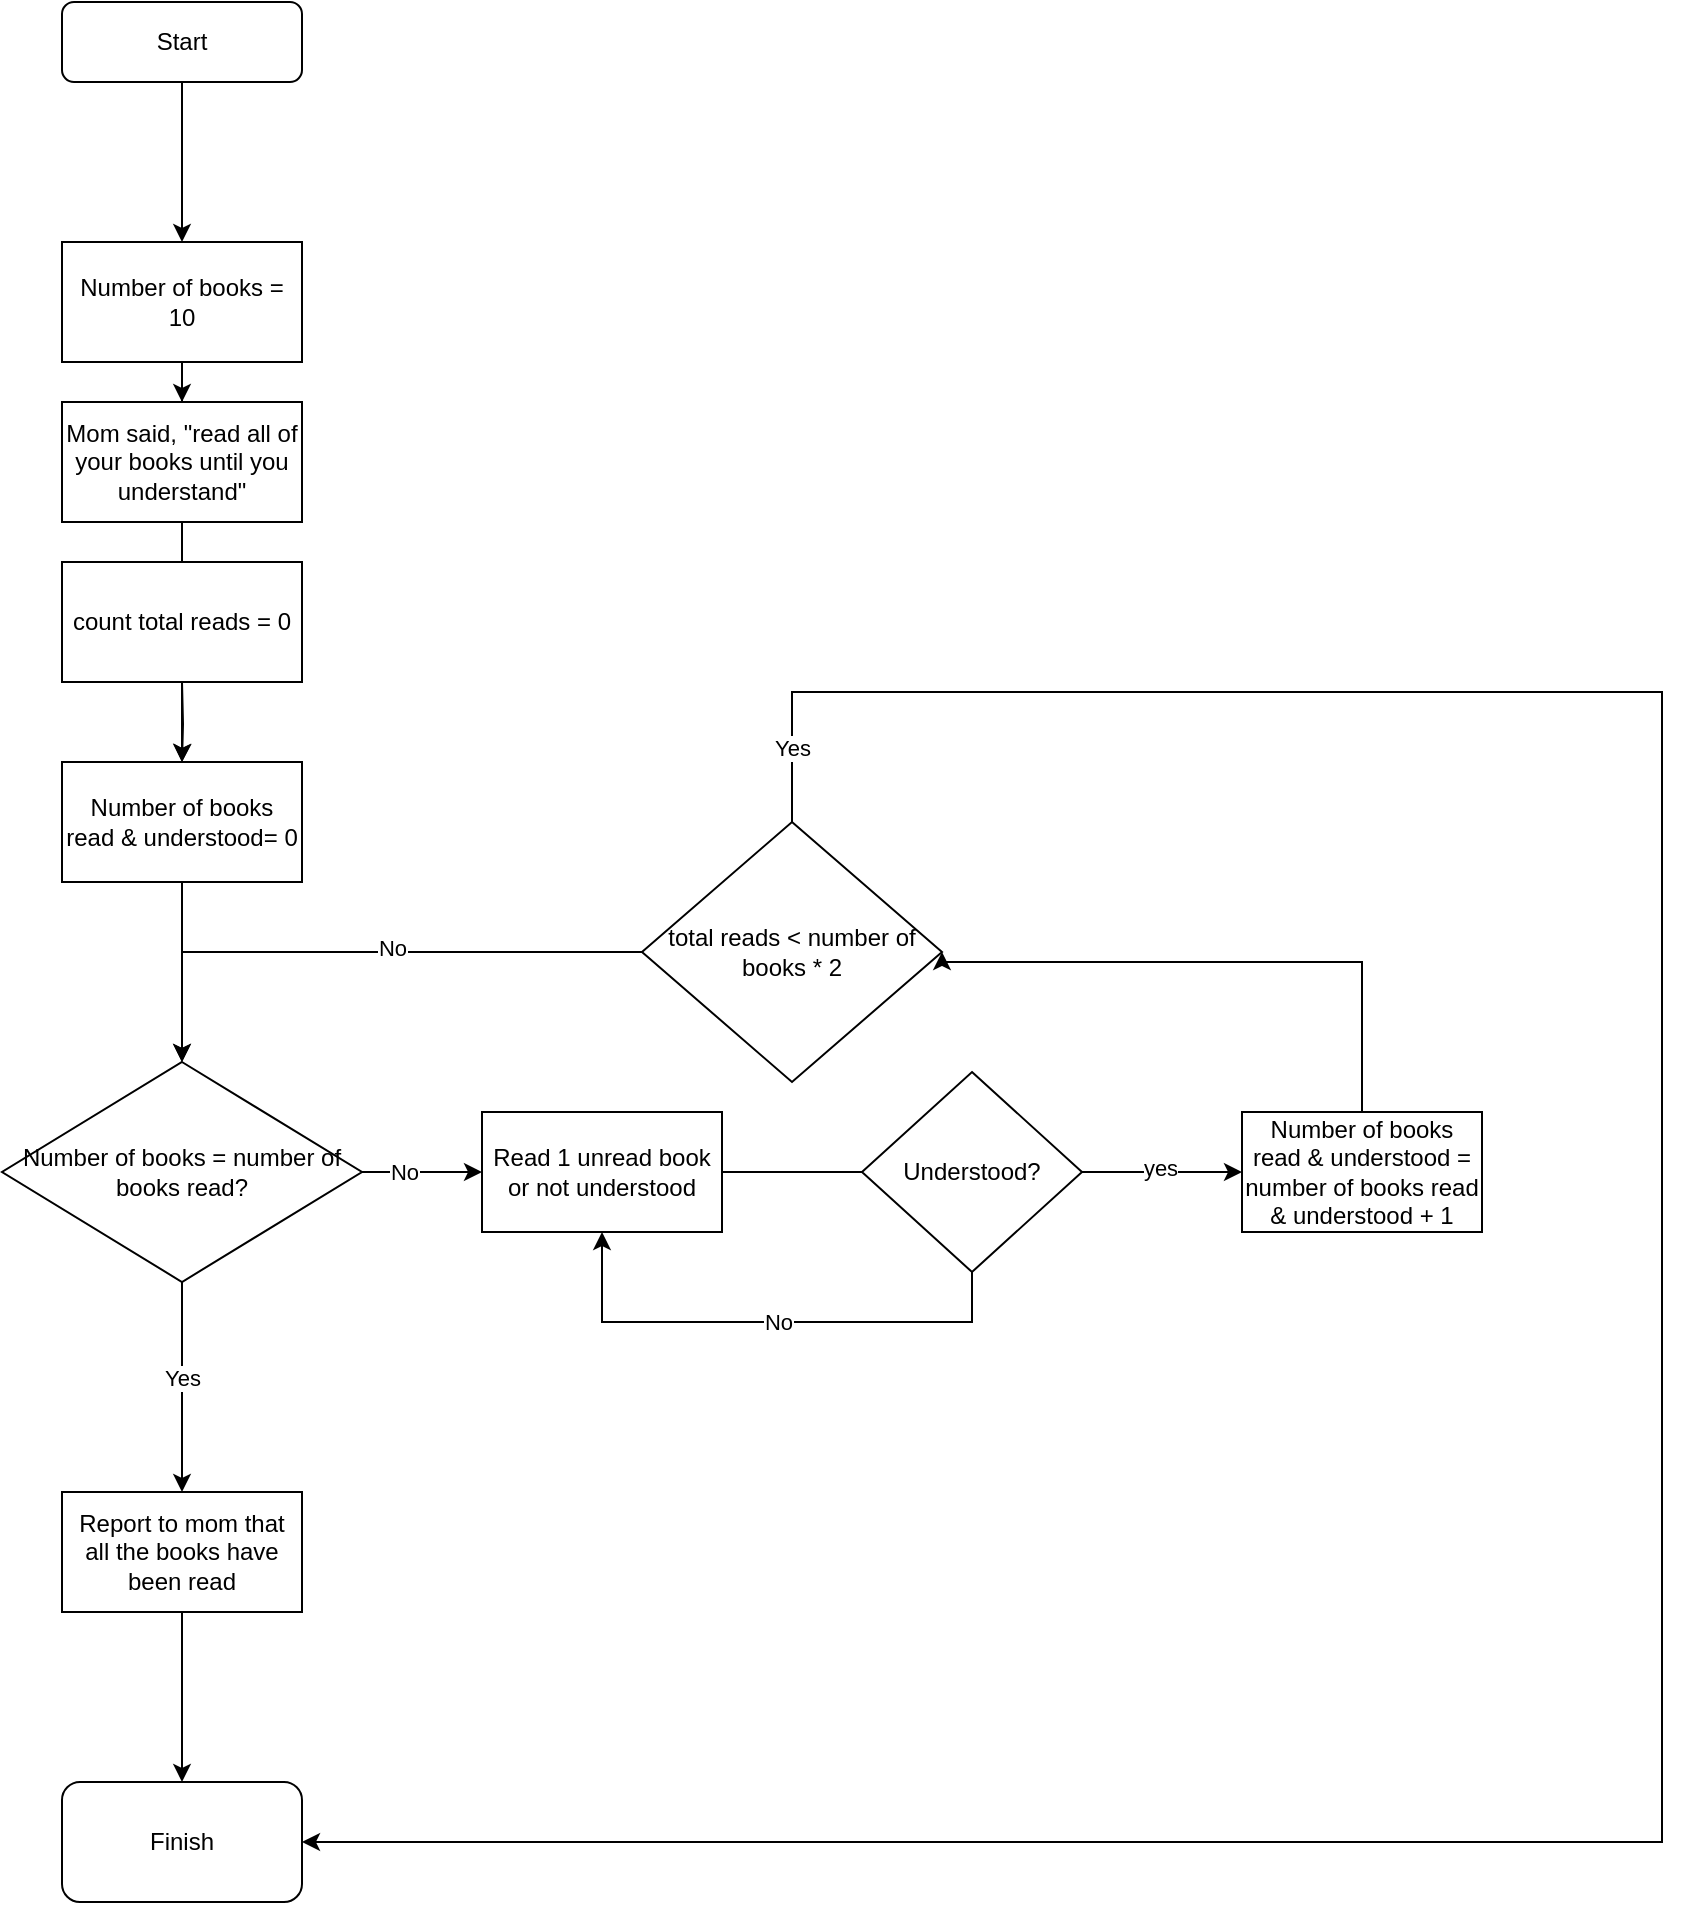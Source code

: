 <mxfile version="16.5.2" type="github">
  <diagram id="C5RBs43oDa-KdzZeNtuy" name="Page-1">
    <mxGraphModel dx="946" dy="646" grid="1" gridSize="10" guides="1" tooltips="1" connect="1" arrows="1" fold="1" page="1" pageScale="1" pageWidth="827" pageHeight="1169" math="0" shadow="0">
      <root>
        <mxCell id="WIyWlLk6GJQsqaUBKTNV-0" />
        <mxCell id="WIyWlLk6GJQsqaUBKTNV-1" parent="WIyWlLk6GJQsqaUBKTNV-0" />
        <mxCell id="MmgOfs4JkYU5Ez-4q49p-0" style="edgeStyle=orthogonalEdgeStyle;rounded=0;orthogonalLoop=1;jettySize=auto;html=1;entryX=0.5;entryY=0;entryDx=0;entryDy=0;" parent="WIyWlLk6GJQsqaUBKTNV-1" source="MmgOfs4JkYU5Ez-4q49p-1" target="MmgOfs4JkYU5Ez-4q49p-3" edge="1">
          <mxGeometry relative="1" as="geometry" />
        </mxCell>
        <mxCell id="MmgOfs4JkYU5Ez-4q49p-1" value="Start" style="rounded=1;whiteSpace=wrap;html=1;fontSize=12;glass=0;strokeWidth=1;shadow=0;" parent="WIyWlLk6GJQsqaUBKTNV-1" vertex="1">
          <mxGeometry x="80" y="40" width="120" height="40" as="geometry" />
        </mxCell>
        <mxCell id="MmgOfs4JkYU5Ez-4q49p-2" value="" style="edgeStyle=orthogonalEdgeStyle;rounded=0;orthogonalLoop=1;jettySize=auto;html=1;" parent="WIyWlLk6GJQsqaUBKTNV-1" source="MmgOfs4JkYU5Ez-4q49p-3" target="MmgOfs4JkYU5Ez-4q49p-5" edge="1">
          <mxGeometry relative="1" as="geometry" />
        </mxCell>
        <mxCell id="MmgOfs4JkYU5Ez-4q49p-3" value="Number of books = 10" style="rounded=0;whiteSpace=wrap;html=1;" parent="WIyWlLk6GJQsqaUBKTNV-1" vertex="1">
          <mxGeometry x="80" y="160" width="120" height="60" as="geometry" />
        </mxCell>
        <mxCell id="MmgOfs4JkYU5Ez-4q49p-4" value="" style="edgeStyle=orthogonalEdgeStyle;rounded=0;orthogonalLoop=1;jettySize=auto;html=1;entryX=0.5;entryY=0;entryDx=0;entryDy=0;" parent="WIyWlLk6GJQsqaUBKTNV-1" source="MmgOfs4JkYU5Ez-4q49p-5" target="MmgOfs4JkYU5Ez-4q49p-20" edge="1">
          <mxGeometry relative="1" as="geometry">
            <mxPoint x="140" y="320" as="targetPoint" />
          </mxGeometry>
        </mxCell>
        <mxCell id="MmgOfs4JkYU5Ez-4q49p-5" value="Mom said, &quot;read all of your books until you understand&quot;" style="whiteSpace=wrap;html=1;rounded=0;" parent="WIyWlLk6GJQsqaUBKTNV-1" vertex="1">
          <mxGeometry x="80" y="240" width="120" height="60" as="geometry" />
        </mxCell>
        <mxCell id="MmgOfs4JkYU5Ez-4q49p-21" value="" style="edgeStyle=orthogonalEdgeStyle;rounded=0;orthogonalLoop=1;jettySize=auto;html=1;" parent="WIyWlLk6GJQsqaUBKTNV-1" target="MmgOfs4JkYU5Ez-4q49p-20" edge="1">
          <mxGeometry relative="1" as="geometry">
            <mxPoint x="140" y="380" as="sourcePoint" />
          </mxGeometry>
        </mxCell>
        <mxCell id="MmgOfs4JkYU5Ez-4q49p-8" value="" style="edgeStyle=orthogonalEdgeStyle;rounded=0;orthogonalLoop=1;jettySize=auto;html=1;" parent="WIyWlLk6GJQsqaUBKTNV-1" source="MmgOfs4JkYU5Ez-4q49p-12" target="MmgOfs4JkYU5Ez-4q49p-14" edge="1">
          <mxGeometry relative="1" as="geometry" />
        </mxCell>
        <mxCell id="MmgOfs4JkYU5Ez-4q49p-9" value="No" style="edgeLabel;html=1;align=center;verticalAlign=middle;resizable=0;points=[];" parent="MmgOfs4JkYU5Ez-4q49p-8" vertex="1" connectable="0">
          <mxGeometry x="-0.309" relative="1" as="geometry">
            <mxPoint as="offset" />
          </mxGeometry>
        </mxCell>
        <mxCell id="MmgOfs4JkYU5Ez-4q49p-10" value="" style="edgeStyle=orthogonalEdgeStyle;rounded=0;orthogonalLoop=1;jettySize=auto;html=1;" parent="WIyWlLk6GJQsqaUBKTNV-1" source="MmgOfs4JkYU5Ez-4q49p-12" target="MmgOfs4JkYU5Ez-4q49p-18" edge="1">
          <mxGeometry relative="1" as="geometry" />
        </mxCell>
        <mxCell id="MmgOfs4JkYU5Ez-4q49p-11" value="Yes" style="edgeLabel;html=1;align=center;verticalAlign=middle;resizable=0;points=[];" parent="MmgOfs4JkYU5Ez-4q49p-10" vertex="1" connectable="0">
          <mxGeometry x="-0.086" relative="1" as="geometry">
            <mxPoint as="offset" />
          </mxGeometry>
        </mxCell>
        <mxCell id="MmgOfs4JkYU5Ez-4q49p-12" value="Number of books = number of books read?" style="rhombus;whiteSpace=wrap;html=1;rounded=0;" parent="WIyWlLk6GJQsqaUBKTNV-1" vertex="1">
          <mxGeometry x="50" y="570" width="180" height="110" as="geometry" />
        </mxCell>
        <mxCell id="MmgOfs4JkYU5Ez-4q49p-13" value="" style="edgeStyle=orthogonalEdgeStyle;rounded=0;orthogonalLoop=1;jettySize=auto;html=1;startArrow=none;" parent="WIyWlLk6GJQsqaUBKTNV-1" source="MmgOfs4JkYU5Ez-4q49p-23" target="MmgOfs4JkYU5Ez-4q49p-16" edge="1">
          <mxGeometry relative="1" as="geometry" />
        </mxCell>
        <mxCell id="MmgOfs4JkYU5Ez-4q49p-25" value="yes" style="edgeLabel;html=1;align=center;verticalAlign=middle;resizable=0;points=[];" parent="MmgOfs4JkYU5Ez-4q49p-13" vertex="1" connectable="0">
          <mxGeometry x="-0.025" y="2" relative="1" as="geometry">
            <mxPoint as="offset" />
          </mxGeometry>
        </mxCell>
        <mxCell id="MmgOfs4JkYU5Ez-4q49p-14" value="Read 1 unread book or not understood" style="whiteSpace=wrap;html=1;rounded=0;" parent="WIyWlLk6GJQsqaUBKTNV-1" vertex="1">
          <mxGeometry x="290" y="595" width="120" height="60" as="geometry" />
        </mxCell>
        <mxCell id="MmgOfs4JkYU5Ez-4q49p-41" style="edgeStyle=orthogonalEdgeStyle;rounded=0;orthogonalLoop=1;jettySize=auto;html=1;entryX=1;entryY=0.5;entryDx=0;entryDy=0;" parent="WIyWlLk6GJQsqaUBKTNV-1" source="MmgOfs4JkYU5Ez-4q49p-16" target="MmgOfs4JkYU5Ez-4q49p-39" edge="1">
          <mxGeometry relative="1" as="geometry">
            <Array as="points">
              <mxPoint x="730" y="520" />
            </Array>
          </mxGeometry>
        </mxCell>
        <mxCell id="MmgOfs4JkYU5Ez-4q49p-16" value="Number of books read &amp;amp; understood = number of books read &amp;amp; understood + 1" style="whiteSpace=wrap;html=1;rounded=0;" parent="WIyWlLk6GJQsqaUBKTNV-1" vertex="1">
          <mxGeometry x="670" y="595" width="120" height="60" as="geometry" />
        </mxCell>
        <mxCell id="MmgOfs4JkYU5Ez-4q49p-17" style="edgeStyle=orthogonalEdgeStyle;rounded=0;orthogonalLoop=1;jettySize=auto;html=1;" parent="WIyWlLk6GJQsqaUBKTNV-1" source="MmgOfs4JkYU5Ez-4q49p-18" target="MmgOfs4JkYU5Ez-4q49p-19" edge="1">
          <mxGeometry relative="1" as="geometry" />
        </mxCell>
        <mxCell id="MmgOfs4JkYU5Ez-4q49p-18" value="Report to mom that all the books have been read" style="whiteSpace=wrap;html=1;rounded=0;" parent="WIyWlLk6GJQsqaUBKTNV-1" vertex="1">
          <mxGeometry x="80" y="785" width="120" height="60" as="geometry" />
        </mxCell>
        <mxCell id="MmgOfs4JkYU5Ez-4q49p-19" value="Finish" style="rounded=1;whiteSpace=wrap;html=1;" parent="WIyWlLk6GJQsqaUBKTNV-1" vertex="1">
          <mxGeometry x="80" y="930" width="120" height="60" as="geometry" />
        </mxCell>
        <mxCell id="MmgOfs4JkYU5Ez-4q49p-22" value="" style="edgeStyle=orthogonalEdgeStyle;rounded=0;orthogonalLoop=1;jettySize=auto;html=1;" parent="WIyWlLk6GJQsqaUBKTNV-1" source="MmgOfs4JkYU5Ez-4q49p-20" target="MmgOfs4JkYU5Ez-4q49p-12" edge="1">
          <mxGeometry relative="1" as="geometry" />
        </mxCell>
        <mxCell id="MmgOfs4JkYU5Ez-4q49p-20" value="Number of books read &amp;amp; understood= 0" style="whiteSpace=wrap;html=1;rounded=0;" parent="WIyWlLk6GJQsqaUBKTNV-1" vertex="1">
          <mxGeometry x="80" y="420" width="120" height="60" as="geometry" />
        </mxCell>
        <mxCell id="MmgOfs4JkYU5Ez-4q49p-29" value="" style="edgeStyle=orthogonalEdgeStyle;rounded=0;orthogonalLoop=1;jettySize=auto;html=1;entryX=0.5;entryY=1;entryDx=0;entryDy=0;" parent="WIyWlLk6GJQsqaUBKTNV-1" source="MmgOfs4JkYU5Ez-4q49p-23" target="MmgOfs4JkYU5Ez-4q49p-14" edge="1">
          <mxGeometry relative="1" as="geometry">
            <mxPoint x="535" y="745" as="targetPoint" />
            <Array as="points">
              <mxPoint x="535" y="700" />
              <mxPoint x="350" y="700" />
            </Array>
          </mxGeometry>
        </mxCell>
        <mxCell id="MmgOfs4JkYU5Ez-4q49p-38" value="No" style="edgeLabel;html=1;align=center;verticalAlign=middle;resizable=0;points=[];" parent="MmgOfs4JkYU5Ez-4q49p-29" vertex="1" connectable="0">
          <mxGeometry x="-0.043" relative="1" as="geometry">
            <mxPoint as="offset" />
          </mxGeometry>
        </mxCell>
        <mxCell id="MmgOfs4JkYU5Ez-4q49p-23" value="Understood?" style="rhombus;whiteSpace=wrap;html=1;rounded=0;" parent="WIyWlLk6GJQsqaUBKTNV-1" vertex="1">
          <mxGeometry x="480" y="575" width="110" height="100" as="geometry" />
        </mxCell>
        <mxCell id="MmgOfs4JkYU5Ez-4q49p-24" value="" style="edgeStyle=orthogonalEdgeStyle;rounded=0;orthogonalLoop=1;jettySize=auto;html=1;endArrow=none;" parent="WIyWlLk6GJQsqaUBKTNV-1" source="MmgOfs4JkYU5Ez-4q49p-14" target="MmgOfs4JkYU5Ez-4q49p-23" edge="1">
          <mxGeometry relative="1" as="geometry">
            <mxPoint x="410" y="625" as="sourcePoint" />
            <mxPoint x="670" y="625" as="targetPoint" />
          </mxGeometry>
        </mxCell>
        <mxCell id="MmgOfs4JkYU5Ez-4q49p-42" style="edgeStyle=orthogonalEdgeStyle;rounded=0;orthogonalLoop=1;jettySize=auto;html=1;entryX=0.5;entryY=0;entryDx=0;entryDy=0;" parent="WIyWlLk6GJQsqaUBKTNV-1" source="MmgOfs4JkYU5Ez-4q49p-39" target="MmgOfs4JkYU5Ez-4q49p-12" edge="1">
          <mxGeometry relative="1" as="geometry" />
        </mxCell>
        <mxCell id="MmgOfs4JkYU5Ez-4q49p-43" value="No" style="edgeLabel;html=1;align=center;verticalAlign=middle;resizable=0;points=[];" parent="MmgOfs4JkYU5Ez-4q49p-42" vertex="1" connectable="0">
          <mxGeometry x="-0.123" y="-2" relative="1" as="geometry">
            <mxPoint as="offset" />
          </mxGeometry>
        </mxCell>
        <mxCell id="MmgOfs4JkYU5Ez-4q49p-44" style="edgeStyle=orthogonalEdgeStyle;rounded=0;orthogonalLoop=1;jettySize=auto;html=1;entryX=1;entryY=0.5;entryDx=0;entryDy=0;" parent="WIyWlLk6GJQsqaUBKTNV-1" source="MmgOfs4JkYU5Ez-4q49p-39" target="MmgOfs4JkYU5Ez-4q49p-19" edge="1">
          <mxGeometry relative="1" as="geometry">
            <mxPoint x="870" y="960" as="targetPoint" />
            <Array as="points">
              <mxPoint x="445" y="385" />
              <mxPoint x="880" y="385" />
              <mxPoint x="880" y="960" />
            </Array>
          </mxGeometry>
        </mxCell>
        <mxCell id="MmgOfs4JkYU5Ez-4q49p-45" value="Yes" style="edgeLabel;html=1;align=center;verticalAlign=middle;resizable=0;points=[];" parent="MmgOfs4JkYU5Ez-4q49p-44" vertex="1" connectable="0">
          <mxGeometry x="-0.956" relative="1" as="geometry">
            <mxPoint y="1" as="offset" />
          </mxGeometry>
        </mxCell>
        <mxCell id="MmgOfs4JkYU5Ez-4q49p-39" value="total reads &amp;lt; number of books * 2" style="rhombus;whiteSpace=wrap;html=1;rounded=0;" parent="WIyWlLk6GJQsqaUBKTNV-1" vertex="1">
          <mxGeometry x="370" y="450" width="150" height="130" as="geometry" />
        </mxCell>
        <mxCell id="MmgOfs4JkYU5Ez-4q49p-40" value="count total reads = 0" style="whiteSpace=wrap;html=1;rounded=0;" parent="WIyWlLk6GJQsqaUBKTNV-1" vertex="1">
          <mxGeometry x="80" y="320" width="120" height="60" as="geometry" />
        </mxCell>
      </root>
    </mxGraphModel>
  </diagram>
</mxfile>

